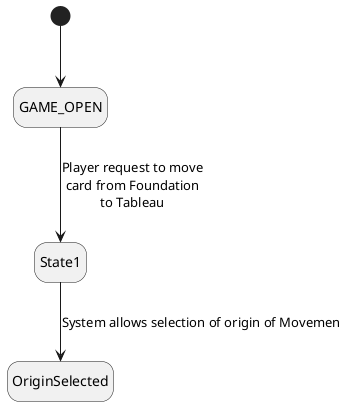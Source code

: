 @startuml UC_MoveFromFoundationToTableau

hide empty description
[*] --> GAME_OPEN
GAME_OPEN --> State1 : Player request to move\ncard from Foundation\nto Tableau
State1 --> OriginSelected : System allows selection of origin of Movemen

@enduml
